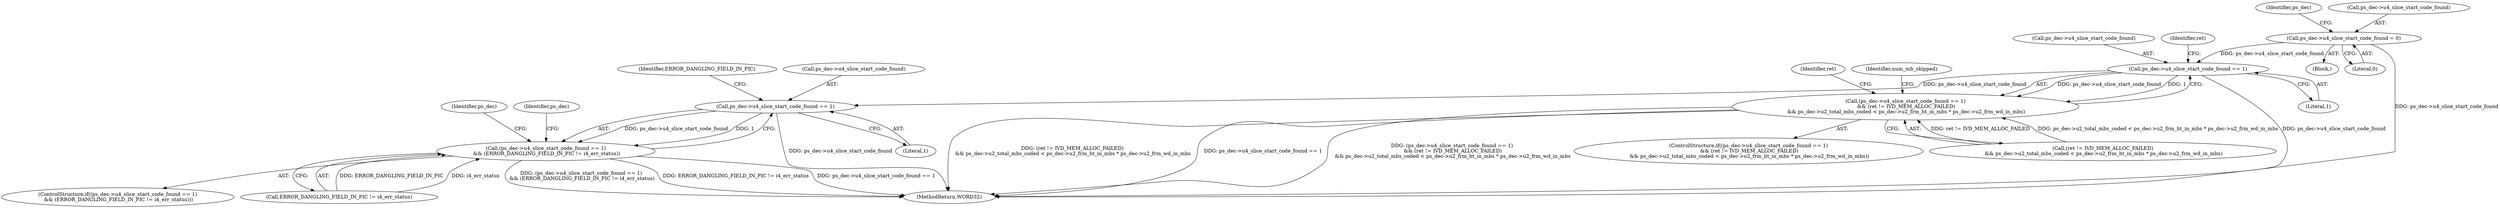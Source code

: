digraph "0_Android_a78887bcffbc2995cf9ed72e0697acf560875e9e@pointer" {
"1000524" [label="(Call,ps_dec->u4_slice_start_code_found = 0)"];
"1001457" [label="(Call,ps_dec->u4_slice_start_code_found == 1)"];
"1001456" [label="(Call,(ps_dec->u4_slice_start_code_found == 1)\n && (ret != IVD_MEM_ALLOC_FAILED)\n && ps_dec->u2_total_mbs_coded < ps_dec->u2_frm_ht_in_mbs * ps_dec->u2_frm_wd_in_mbs)"];
"1001795" [label="(Call,ps_dec->u4_slice_start_code_found == 1)"];
"1001794" [label="(Call,(ps_dec->u4_slice_start_code_found == 1)\n && (ERROR_DANGLING_FIELD_IN_PIC != i4_err_status))"];
"1000151" [label="(Block,)"];
"1000528" [label="(Literal,0)"];
"1002129" [label="(MethodReturn,WORD32)"];
"1001458" [label="(Call,ps_dec->u4_slice_start_code_found)"];
"1001793" [label="(ControlStructure,if((ps_dec->u4_slice_start_code_found == 1)\n && (ERROR_DANGLING_FIELD_IN_PIC != i4_err_status)))"];
"1001461" [label="(Literal,1)"];
"1000524" [label="(Call,ps_dec->u4_slice_start_code_found = 0)"];
"1001544" [label="(Identifier,ret)"];
"1001457" [label="(Call,ps_dec->u4_slice_start_code_found == 1)"];
"1001456" [label="(Call,(ps_dec->u4_slice_start_code_found == 1)\n && (ret != IVD_MEM_ALLOC_FAILED)\n && ps_dec->u2_total_mbs_coded < ps_dec->u2_frm_ht_in_mbs * ps_dec->u2_frm_wd_in_mbs)"];
"1001483" [label="(Identifier,num_mb_skipped)"];
"1001801" [label="(Identifier,ERROR_DANGLING_FIELD_IN_PIC)"];
"1001455" [label="(ControlStructure,if((ps_dec->u4_slice_start_code_found == 1)\n && (ret != IVD_MEM_ALLOC_FAILED)\n && ps_dec->u2_total_mbs_coded < ps_dec->u2_frm_ht_in_mbs * ps_dec->u2_frm_wd_in_mbs))"];
"1001799" [label="(Literal,1)"];
"1001796" [label="(Call,ps_dec->u4_slice_start_code_found)"];
"1000533" [label="(Identifier,ps_dec)"];
"1001462" [label="(Call,(ret != IVD_MEM_ALLOC_FAILED)\n && ps_dec->u2_total_mbs_coded < ps_dec->u2_frm_ht_in_mbs * ps_dec->u2_frm_wd_in_mbs)"];
"1001794" [label="(Call,(ps_dec->u4_slice_start_code_found == 1)\n && (ERROR_DANGLING_FIELD_IN_PIC != i4_err_status))"];
"1001795" [label="(Call,ps_dec->u4_slice_start_code_found == 1)"];
"1001800" [label="(Call,ERROR_DANGLING_FIELD_IN_PIC != i4_err_status)"];
"1001963" [label="(Identifier,ps_dec)"];
"1001464" [label="(Identifier,ret)"];
"1000525" [label="(Call,ps_dec->u4_slice_start_code_found)"];
"1001807" [label="(Identifier,ps_dec)"];
"1000524" -> "1000151"  [label="AST: "];
"1000524" -> "1000528"  [label="CFG: "];
"1000525" -> "1000524"  [label="AST: "];
"1000528" -> "1000524"  [label="AST: "];
"1000533" -> "1000524"  [label="CFG: "];
"1000524" -> "1002129"  [label="DDG: ps_dec->u4_slice_start_code_found"];
"1000524" -> "1001457"  [label="DDG: ps_dec->u4_slice_start_code_found"];
"1001457" -> "1001456"  [label="AST: "];
"1001457" -> "1001461"  [label="CFG: "];
"1001458" -> "1001457"  [label="AST: "];
"1001461" -> "1001457"  [label="AST: "];
"1001464" -> "1001457"  [label="CFG: "];
"1001456" -> "1001457"  [label="CFG: "];
"1001457" -> "1002129"  [label="DDG: ps_dec->u4_slice_start_code_found"];
"1001457" -> "1001456"  [label="DDG: ps_dec->u4_slice_start_code_found"];
"1001457" -> "1001456"  [label="DDG: 1"];
"1001457" -> "1001795"  [label="DDG: ps_dec->u4_slice_start_code_found"];
"1001456" -> "1001455"  [label="AST: "];
"1001456" -> "1001462"  [label="CFG: "];
"1001462" -> "1001456"  [label="AST: "];
"1001483" -> "1001456"  [label="CFG: "];
"1001544" -> "1001456"  [label="CFG: "];
"1001456" -> "1002129"  [label="DDG: (ret != IVD_MEM_ALLOC_FAILED)\n && ps_dec->u2_total_mbs_coded < ps_dec->u2_frm_ht_in_mbs * ps_dec->u2_frm_wd_in_mbs"];
"1001456" -> "1002129"  [label="DDG: ps_dec->u4_slice_start_code_found == 1"];
"1001456" -> "1002129"  [label="DDG: (ps_dec->u4_slice_start_code_found == 1)\n && (ret != IVD_MEM_ALLOC_FAILED)\n && ps_dec->u2_total_mbs_coded < ps_dec->u2_frm_ht_in_mbs * ps_dec->u2_frm_wd_in_mbs"];
"1001462" -> "1001456"  [label="DDG: ret != IVD_MEM_ALLOC_FAILED"];
"1001462" -> "1001456"  [label="DDG: ps_dec->u2_total_mbs_coded < ps_dec->u2_frm_ht_in_mbs * ps_dec->u2_frm_wd_in_mbs"];
"1001795" -> "1001794"  [label="AST: "];
"1001795" -> "1001799"  [label="CFG: "];
"1001796" -> "1001795"  [label="AST: "];
"1001799" -> "1001795"  [label="AST: "];
"1001801" -> "1001795"  [label="CFG: "];
"1001794" -> "1001795"  [label="CFG: "];
"1001795" -> "1002129"  [label="DDG: ps_dec->u4_slice_start_code_found"];
"1001795" -> "1001794"  [label="DDG: ps_dec->u4_slice_start_code_found"];
"1001795" -> "1001794"  [label="DDG: 1"];
"1001794" -> "1001793"  [label="AST: "];
"1001794" -> "1001800"  [label="CFG: "];
"1001800" -> "1001794"  [label="AST: "];
"1001807" -> "1001794"  [label="CFG: "];
"1001963" -> "1001794"  [label="CFG: "];
"1001794" -> "1002129"  [label="DDG: (ps_dec->u4_slice_start_code_found == 1)\n && (ERROR_DANGLING_FIELD_IN_PIC != i4_err_status)"];
"1001794" -> "1002129"  [label="DDG: ERROR_DANGLING_FIELD_IN_PIC != i4_err_status"];
"1001794" -> "1002129"  [label="DDG: ps_dec->u4_slice_start_code_found == 1"];
"1001800" -> "1001794"  [label="DDG: ERROR_DANGLING_FIELD_IN_PIC"];
"1001800" -> "1001794"  [label="DDG: i4_err_status"];
}
